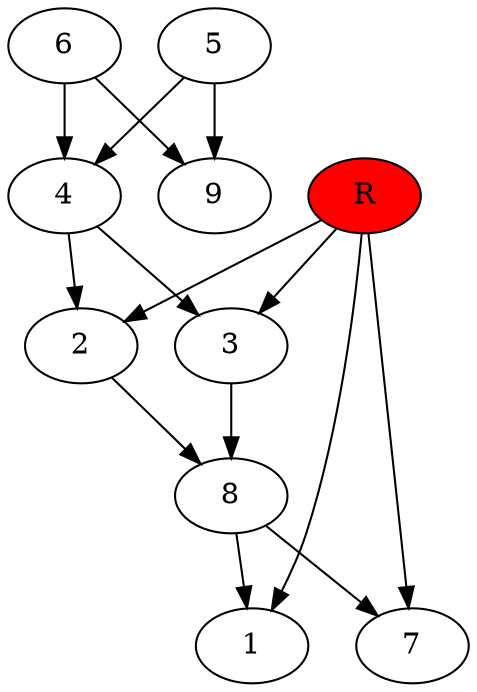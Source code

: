 digraph prb26088 {
	1
	2
	3
	4
	5
	6
	7
	8
	R [fillcolor="#ff0000" style=filled]
	2 -> 8
	3 -> 8
	4 -> 2
	4 -> 3
	5 -> 4
	5 -> 9
	6 -> 4
	6 -> 9
	8 -> 1
	8 -> 7
	R -> 1
	R -> 2
	R -> 3
	R -> 7
}
